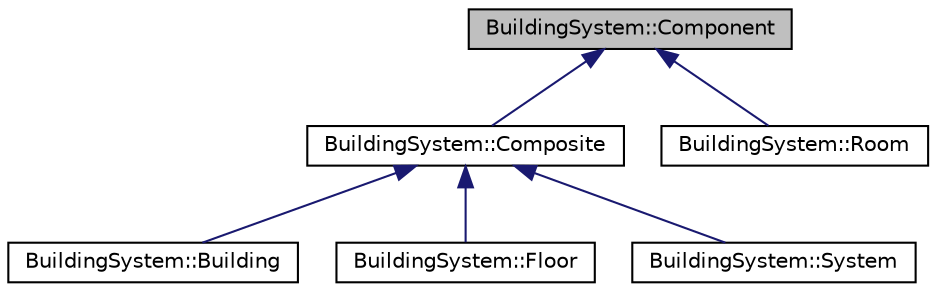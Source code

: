 digraph "BuildingSystem::Component"
{
  edge [fontname="Helvetica",fontsize="10",labelfontname="Helvetica",labelfontsize="10"];
  node [fontname="Helvetica",fontsize="10",shape=record];
  Node0 [label="BuildingSystem::Component",height=0.2,width=0.4,color="black", fillcolor="grey75", style="filled", fontcolor="black"];
  Node0 -> Node1 [dir="back",color="midnightblue",fontsize="10",style="solid",fontname="Helvetica"];
  Node1 [label="BuildingSystem::Composite",height=0.2,width=0.4,color="black", fillcolor="white", style="filled",URL="$classBuildingSystem_1_1Composite.html"];
  Node1 -> Node2 [dir="back",color="midnightblue",fontsize="10",style="solid",fontname="Helvetica"];
  Node2 [label="BuildingSystem::Building",height=0.2,width=0.4,color="black", fillcolor="white", style="filled",URL="$classBuildingSystem_1_1Building.html"];
  Node1 -> Node3 [dir="back",color="midnightblue",fontsize="10",style="solid",fontname="Helvetica"];
  Node3 [label="BuildingSystem::Floor",height=0.2,width=0.4,color="black", fillcolor="white", style="filled",URL="$classBuildingSystem_1_1Floor.html"];
  Node1 -> Node4 [dir="back",color="midnightblue",fontsize="10",style="solid",fontname="Helvetica"];
  Node4 [label="BuildingSystem::System",height=0.2,width=0.4,color="black", fillcolor="white", style="filled",URL="$classBuildingSystem_1_1System.html"];
  Node0 -> Node5 [dir="back",color="midnightblue",fontsize="10",style="solid",fontname="Helvetica"];
  Node5 [label="BuildingSystem::Room",height=0.2,width=0.4,color="black", fillcolor="white", style="filled",URL="$classBuildingSystem_1_1Room.html"];
}
